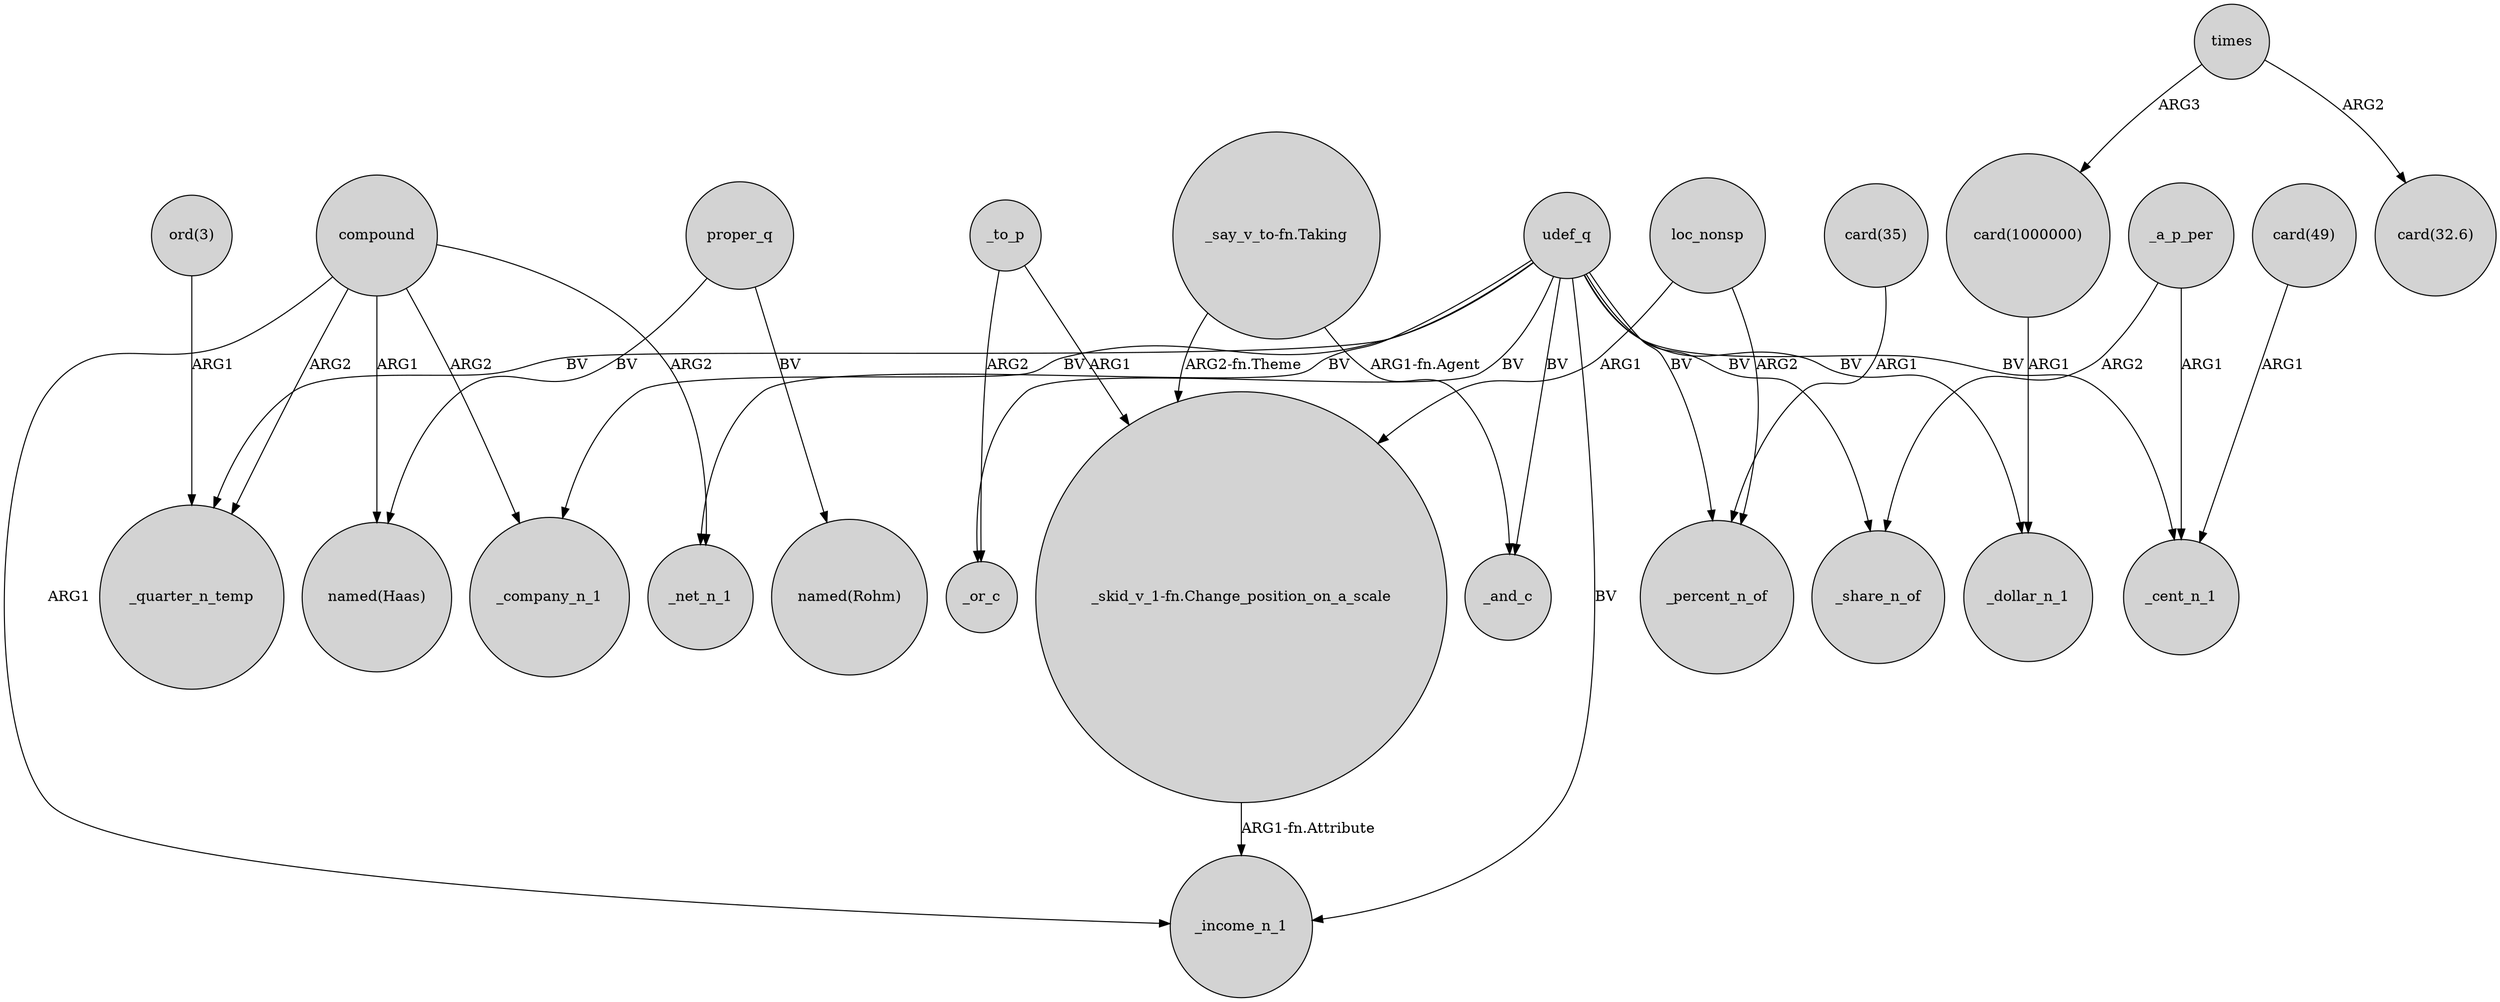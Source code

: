 digraph {
	node [shape=circle style=filled]
	_to_p -> _or_c [label=ARG2]
	compound -> _net_n_1 [label=ARG2]
	"ord(3)" -> _quarter_n_temp [label=ARG1]
	compound -> "named(Haas)" [label=ARG1]
	proper_q -> "named(Haas)" [label=BV]
	_to_p -> "_skid_v_1-fn.Change_position_on_a_scale" [label=ARG1]
	_a_p_per -> _cent_n_1 [label=ARG1]
	compound -> _company_n_1 [label=ARG2]
	"_say_v_to-fn.Taking" -> _and_c [label="ARG1-fn.Agent"]
	udef_q -> _company_n_1 [label=BV]
	udef_q -> _income_n_1 [label=BV]
	times -> "card(1000000)" [label=ARG3]
	"_skid_v_1-fn.Change_position_on_a_scale" -> _income_n_1 [label="ARG1-fn.Attribute"]
	"_say_v_to-fn.Taking" -> "_skid_v_1-fn.Change_position_on_a_scale" [label="ARG2-fn.Theme"]
	udef_q -> _and_c [label=BV]
	proper_q -> "named(Rohm)" [label=BV]
	udef_q -> _cent_n_1 [label=BV]
	loc_nonsp -> "_skid_v_1-fn.Change_position_on_a_scale" [label=ARG1]
	udef_q -> _or_c [label=BV]
	"card(35)" -> _percent_n_of [label=ARG1]
	"card(49)" -> _cent_n_1 [label=ARG1]
	compound -> _income_n_1 [label=ARG1]
	compound -> _quarter_n_temp [label=ARG2]
	_a_p_per -> _share_n_of [label=ARG2]
	udef_q -> _percent_n_of [label=BV]
	udef_q -> _share_n_of [label=BV]
	udef_q -> _net_n_1 [label=BV]
	udef_q -> _dollar_n_1 [label=BV]
	"card(1000000)" -> _dollar_n_1 [label=ARG1]
	udef_q -> _quarter_n_temp [label=BV]
	times -> "card(32.6)" [label=ARG2]
	loc_nonsp -> _percent_n_of [label=ARG2]
}
